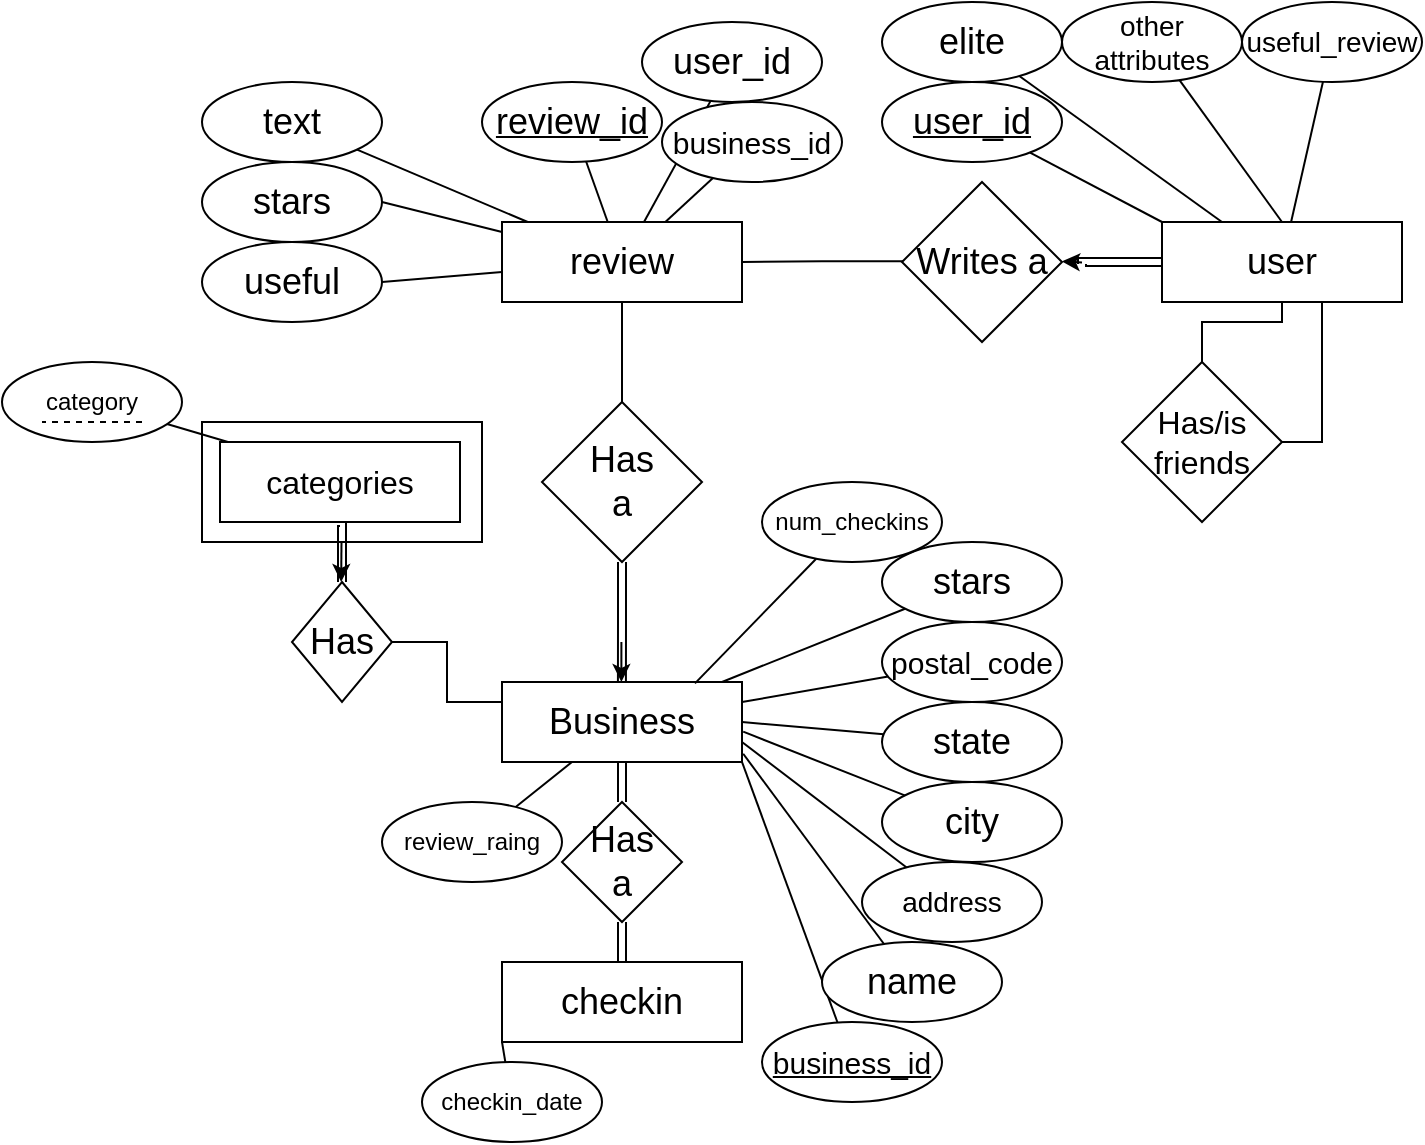 <mxfile version="24.6.4" type="github">
  <diagram name="Page-1" id="XGp-nELTrrfrIVu4wkue">
    <mxGraphModel dx="2895" dy="628" grid="1" gridSize="10" guides="1" tooltips="1" connect="1" arrows="1" fold="1" page="1" pageScale="1" pageWidth="850" pageHeight="1100" math="0" shadow="0">
      <root>
        <mxCell id="0" />
        <mxCell id="1" parent="0" />
        <mxCell id="s7CKVU12fJIXtigg7PJj-2" value="&lt;font style=&quot;font-size: 18px;&quot;&gt;user&lt;/font&gt;" style="rounded=0;whiteSpace=wrap;html=1;" parent="1" vertex="1">
          <mxGeometry x="-710" y="330" width="120" height="40" as="geometry" />
        </mxCell>
        <mxCell id="s7CKVU12fJIXtigg7PJj-3" value="&lt;u&gt;&lt;font style=&quot;font-size: 18px;&quot;&gt;user_id&lt;/font&gt;&lt;/u&gt;" style="ellipse;whiteSpace=wrap;html=1;" parent="1" vertex="1">
          <mxGeometry x="-850" y="260" width="90" height="40" as="geometry" />
        </mxCell>
        <mxCell id="s7CKVU12fJIXtigg7PJj-4" value="" style="endArrow=none;html=1;rounded=0;exitX=0;exitY=0;exitDx=0;exitDy=0;" parent="1" source="s7CKVU12fJIXtigg7PJj-2" target="s7CKVU12fJIXtigg7PJj-3" edge="1">
          <mxGeometry width="50" height="50" relative="1" as="geometry">
            <mxPoint x="-110" y="500" as="sourcePoint" />
            <mxPoint x="-60" y="450" as="targetPoint" />
          </mxGeometry>
        </mxCell>
        <mxCell id="s7CKVU12fJIXtigg7PJj-5" value="&lt;font style=&quot;font-size: 18px;&quot;&gt;elite&lt;/font&gt;" style="ellipse;whiteSpace=wrap;html=1;" parent="1" vertex="1">
          <mxGeometry x="-850" y="220" width="90" height="40" as="geometry" />
        </mxCell>
        <mxCell id="s7CKVU12fJIXtigg7PJj-6" value="" style="endArrow=none;html=1;rounded=0;exitX=0.25;exitY=0;exitDx=0;exitDy=0;" parent="1" source="s7CKVU12fJIXtigg7PJj-2" target="s7CKVU12fJIXtigg7PJj-5" edge="1">
          <mxGeometry width="50" height="50" relative="1" as="geometry">
            <mxPoint x="-770" y="500" as="sourcePoint" />
            <mxPoint x="-720" y="450" as="targetPoint" />
          </mxGeometry>
        </mxCell>
        <mxCell id="s7CKVU12fJIXtigg7PJj-7" value="&lt;font style=&quot;font-size: 14px;&quot;&gt;other attributes&lt;br&gt;&lt;/font&gt;" style="ellipse;whiteSpace=wrap;html=1;" parent="1" vertex="1">
          <mxGeometry x="-760" y="220" width="90" height="40" as="geometry" />
        </mxCell>
        <mxCell id="s7CKVU12fJIXtigg7PJj-8" value="" style="endArrow=none;html=1;rounded=0;exitX=0.5;exitY=0;exitDx=0;exitDy=0;" parent="1" source="s7CKVU12fJIXtigg7PJj-2" target="s7CKVU12fJIXtigg7PJj-7" edge="1">
          <mxGeometry width="50" height="50" relative="1" as="geometry">
            <mxPoint x="-770" y="500" as="sourcePoint" />
            <mxPoint x="-720" y="450" as="targetPoint" />
          </mxGeometry>
        </mxCell>
        <mxCell id="s7CKVU12fJIXtigg7PJj-14" style="edgeStyle=orthogonalEdgeStyle;rounded=0;orthogonalLoop=1;jettySize=auto;html=1;endArrow=none;endFill=0;" parent="1" source="s7CKVU12fJIXtigg7PJj-10" target="s7CKVU12fJIXtigg7PJj-2" edge="1">
          <mxGeometry relative="1" as="geometry">
            <mxPoint x="-630" y="390" as="targetPoint" />
            <Array as="points">
              <mxPoint x="-630" y="440" />
            </Array>
          </mxGeometry>
        </mxCell>
        <mxCell id="s7CKVU12fJIXtigg7PJj-10" value="&lt;font style=&quot;font-size: 16px;&quot;&gt;Has/is friends&lt;/font&gt;" style="rhombus;whiteSpace=wrap;html=1;" parent="1" vertex="1">
          <mxGeometry x="-730" y="400" width="80" height="80" as="geometry" />
        </mxCell>
        <mxCell id="s7CKVU12fJIXtigg7PJj-11" value="&lt;font style=&quot;font-size: 14px;&quot;&gt;useful_review&lt;br&gt;&lt;/font&gt;" style="ellipse;whiteSpace=wrap;html=1;" parent="1" vertex="1">
          <mxGeometry x="-670" y="220" width="90" height="40" as="geometry" />
        </mxCell>
        <mxCell id="s7CKVU12fJIXtigg7PJj-12" value="" style="endArrow=none;html=1;rounded=0;" parent="1" source="s7CKVU12fJIXtigg7PJj-2" target="s7CKVU12fJIXtigg7PJj-11" edge="1">
          <mxGeometry width="50" height="50" relative="1" as="geometry">
            <mxPoint x="-560" y="330" as="sourcePoint" />
            <mxPoint x="-630" y="450" as="targetPoint" />
          </mxGeometry>
        </mxCell>
        <mxCell id="s7CKVU12fJIXtigg7PJj-13" style="edgeStyle=orthogonalEdgeStyle;rounded=0;orthogonalLoop=1;jettySize=auto;html=1;exitX=0.5;exitY=0;exitDx=0;exitDy=0;endArrow=none;endFill=0;" parent="1" source="s7CKVU12fJIXtigg7PJj-10" target="s7CKVU12fJIXtigg7PJj-2" edge="1">
          <mxGeometry relative="1" as="geometry">
            <mxPoint x="-680" y="380" as="targetPoint" />
          </mxGeometry>
        </mxCell>
        <mxCell id="Xr0E54ZzPaXTqIcq0mG2-47" style="edgeStyle=orthogonalEdgeStyle;rounded=0;orthogonalLoop=1;jettySize=auto;html=1;exitX=0.5;exitY=1;exitDx=0;exitDy=0;entryX=0.5;entryY=0;entryDx=0;entryDy=0;endArrow=none;endFill=0;" parent="1" source="Xr0E54ZzPaXTqIcq0mG2-3" target="Xr0E54ZzPaXTqIcq0mG2-40" edge="1">
          <mxGeometry relative="1" as="geometry" />
        </mxCell>
        <mxCell id="Xr0E54ZzPaXTqIcq0mG2-3" value="&lt;font style=&quot;font-size: 18px;&quot;&gt;review&lt;/font&gt;" style="rounded=0;whiteSpace=wrap;html=1;" parent="1" vertex="1">
          <mxGeometry x="-1040" y="330" width="120" height="40" as="geometry" />
        </mxCell>
        <mxCell id="Xr0E54ZzPaXTqIcq0mG2-18" style="edgeStyle=orthogonalEdgeStyle;rounded=0;orthogonalLoop=1;jettySize=auto;html=1;entryX=1;entryY=0.5;entryDx=0;entryDy=0;endArrow=none;endFill=0;exitX=0.07;exitY=0.495;exitDx=0;exitDy=0;exitPerimeter=0;" parent="1" source="Xr0E54ZzPaXTqIcq0mG2-4" target="Xr0E54ZzPaXTqIcq0mG2-3" edge="1">
          <mxGeometry relative="1" as="geometry">
            <mxPoint x="-870" y="350" as="sourcePoint" />
          </mxGeometry>
        </mxCell>
        <mxCell id="Xr0E54ZzPaXTqIcq0mG2-4" value="&lt;div&gt;&lt;font style=&quot;font-size: 18px;&quot;&gt;Writes a&lt;br&gt;&lt;/font&gt;&lt;/div&gt;" style="rhombus;whiteSpace=wrap;html=1;" parent="1" vertex="1">
          <mxGeometry x="-840" y="310" width="80" height="80" as="geometry" />
        </mxCell>
        <mxCell id="Xr0E54ZzPaXTqIcq0mG2-5" value="&lt;u&gt;&lt;font style=&quot;font-size: 18px;&quot;&gt;review_id&lt;/font&gt;&lt;/u&gt;" style="ellipse;whiteSpace=wrap;html=1;" parent="1" vertex="1">
          <mxGeometry x="-1050" y="260" width="90" height="40" as="geometry" />
        </mxCell>
        <mxCell id="Xr0E54ZzPaXTqIcq0mG2-6" value="" style="endArrow=none;html=1;rounded=0;" parent="1" source="Xr0E54ZzPaXTqIcq0mG2-3" target="Xr0E54ZzPaXTqIcq0mG2-5" edge="1">
          <mxGeometry width="50" height="50" relative="1" as="geometry">
            <mxPoint x="-800" y="500" as="sourcePoint" />
            <mxPoint x="-750" y="450" as="targetPoint" />
          </mxGeometry>
        </mxCell>
        <mxCell id="Xr0E54ZzPaXTqIcq0mG2-7" value="&lt;font style=&quot;font-size: 18px;&quot;&gt;user_id&lt;/font&gt;" style="ellipse;whiteSpace=wrap;html=1;" parent="1" vertex="1">
          <mxGeometry x="-970" y="230" width="90" height="40" as="geometry" />
        </mxCell>
        <mxCell id="Xr0E54ZzPaXTqIcq0mG2-8" value="" style="endArrow=none;html=1;rounded=0;" parent="1" source="Xr0E54ZzPaXTqIcq0mG2-3" target="Xr0E54ZzPaXTqIcq0mG2-7" edge="1">
          <mxGeometry width="50" height="50" relative="1" as="geometry">
            <mxPoint x="-800" y="500" as="sourcePoint" />
            <mxPoint x="-750" y="450" as="targetPoint" />
          </mxGeometry>
        </mxCell>
        <mxCell id="Xr0E54ZzPaXTqIcq0mG2-9" value="&lt;font size=&quot;1&quot;&gt;&lt;span style=&quot;font-size: 15px;&quot;&gt;business_id&lt;/span&gt;&lt;/font&gt;" style="ellipse;whiteSpace=wrap;html=1;" parent="1" vertex="1">
          <mxGeometry x="-960" y="270" width="90" height="40" as="geometry" />
        </mxCell>
        <mxCell id="Xr0E54ZzPaXTqIcq0mG2-10" value="" style="endArrow=none;html=1;rounded=0;" parent="1" source="Xr0E54ZzPaXTqIcq0mG2-3" target="Xr0E54ZzPaXTqIcq0mG2-9" edge="1">
          <mxGeometry width="50" height="50" relative="1" as="geometry">
            <mxPoint x="-800" y="500" as="sourcePoint" />
            <mxPoint x="-750" y="450" as="targetPoint" />
          </mxGeometry>
        </mxCell>
        <mxCell id="Xr0E54ZzPaXTqIcq0mG2-11" value="&lt;font style=&quot;font-size: 18px;&quot;&gt;text&lt;/font&gt;" style="ellipse;whiteSpace=wrap;html=1;" parent="1" vertex="1">
          <mxGeometry x="-1190" y="260" width="90" height="40" as="geometry" />
        </mxCell>
        <mxCell id="Xr0E54ZzPaXTqIcq0mG2-12" value="" style="endArrow=none;html=1;rounded=0;" parent="1" source="Xr0E54ZzPaXTqIcq0mG2-11" target="Xr0E54ZzPaXTqIcq0mG2-3" edge="1">
          <mxGeometry width="50" height="50" relative="1" as="geometry">
            <mxPoint x="-850" y="500" as="sourcePoint" />
            <mxPoint x="-980" y="390" as="targetPoint" />
          </mxGeometry>
        </mxCell>
        <mxCell id="Xr0E54ZzPaXTqIcq0mG2-16" style="edgeStyle=orthogonalEdgeStyle;rounded=0;orthogonalLoop=1;jettySize=auto;html=1;exitX=0;exitY=0.5;exitDx=0;exitDy=0;shape=link;" parent="1" source="s7CKVU12fJIXtigg7PJj-2" edge="1">
          <mxGeometry relative="1" as="geometry">
            <mxPoint x="-750" y="351" as="targetPoint" />
            <Array as="points">
              <mxPoint x="-750" y="350" />
            </Array>
          </mxGeometry>
        </mxCell>
        <mxCell id="Xr0E54ZzPaXTqIcq0mG2-17" style="edgeStyle=orthogonalEdgeStyle;rounded=0;orthogonalLoop=1;jettySize=auto;html=1;endArrow=classic;endFill=1;exitX=1.098;exitY=0.502;exitDx=0;exitDy=0;exitPerimeter=0;" parent="1" source="Xr0E54ZzPaXTqIcq0mG2-4" edge="1">
          <mxGeometry relative="1" as="geometry">
            <mxPoint x="-760" y="349.71" as="targetPoint" />
            <mxPoint x="-700" y="349.71" as="sourcePoint" />
            <Array as="points">
              <mxPoint x="-750" y="350" />
            </Array>
          </mxGeometry>
        </mxCell>
        <mxCell id="Xr0E54ZzPaXTqIcq0mG2-19" value="&lt;font style=&quot;font-size: 18px;&quot;&gt;stars&lt;/font&gt;" style="ellipse;whiteSpace=wrap;html=1;" parent="1" vertex="1">
          <mxGeometry x="-1190" y="300" width="90" height="40" as="geometry" />
        </mxCell>
        <mxCell id="Xr0E54ZzPaXTqIcq0mG2-21" value="" style="endArrow=none;html=1;rounded=0;entryX=1;entryY=0.5;entryDx=0;entryDy=0;" parent="1" source="Xr0E54ZzPaXTqIcq0mG2-3" target="Xr0E54ZzPaXTqIcq0mG2-19" edge="1">
          <mxGeometry width="50" height="50" relative="1" as="geometry">
            <mxPoint x="-970" y="410" as="sourcePoint" />
            <mxPoint x="-920" y="360" as="targetPoint" />
          </mxGeometry>
        </mxCell>
        <mxCell id="Xr0E54ZzPaXTqIcq0mG2-22" value="&lt;font style=&quot;font-size: 18px;&quot;&gt;useful&lt;/font&gt;" style="ellipse;whiteSpace=wrap;html=1;" parent="1" vertex="1">
          <mxGeometry x="-1190" y="340" width="90" height="40" as="geometry" />
        </mxCell>
        <mxCell id="Xr0E54ZzPaXTqIcq0mG2-23" value="" style="endArrow=none;html=1;rounded=0;entryX=1;entryY=0.5;entryDx=0;entryDy=0;" parent="1" source="Xr0E54ZzPaXTqIcq0mG2-3" target="Xr0E54ZzPaXTqIcq0mG2-22" edge="1">
          <mxGeometry width="50" height="50" relative="1" as="geometry">
            <mxPoint x="-1023" y="340" as="sourcePoint" />
            <mxPoint x="-1050" y="330" as="targetPoint" />
          </mxGeometry>
        </mxCell>
        <mxCell id="Xr0E54ZzPaXTqIcq0mG2-24" style="edgeStyle=orthogonalEdgeStyle;rounded=0;orthogonalLoop=1;jettySize=auto;html=1;exitX=0.5;exitY=1;exitDx=0;exitDy=0;shape=link;" parent="1" source="Xr0E54ZzPaXTqIcq0mG2-26" target="Xr0E54ZzPaXTqIcq0mG2-37" edge="1">
          <mxGeometry relative="1" as="geometry" />
        </mxCell>
        <mxCell id="Xr0E54ZzPaXTqIcq0mG2-26" value="&lt;font style=&quot;font-size: 18px;&quot;&gt;Business&lt;/font&gt;" style="rounded=0;whiteSpace=wrap;html=1;" parent="1" vertex="1">
          <mxGeometry x="-1040" y="560" width="120" height="40" as="geometry" />
        </mxCell>
        <mxCell id="Xr0E54ZzPaXTqIcq0mG2-27" value="&lt;font size=&quot;1&quot;&gt;&lt;u style=&quot;font-size: 15px;&quot;&gt;business_id&lt;/u&gt;&lt;/font&gt;" style="ellipse;whiteSpace=wrap;html=1;" parent="1" vertex="1">
          <mxGeometry x="-910" y="730" width="90" height="40" as="geometry" />
        </mxCell>
        <mxCell id="Xr0E54ZzPaXTqIcq0mG2-28" value="" style="endArrow=none;html=1;rounded=0;exitX=1;exitY=1;exitDx=0;exitDy=0;" parent="1" source="Xr0E54ZzPaXTqIcq0mG2-26" target="Xr0E54ZzPaXTqIcq0mG2-27" edge="1">
          <mxGeometry width="50" height="50" relative="1" as="geometry">
            <mxPoint x="-830" y="610" as="sourcePoint" />
            <mxPoint x="-780" y="560" as="targetPoint" />
          </mxGeometry>
        </mxCell>
        <mxCell id="Xr0E54ZzPaXTqIcq0mG2-29" value="&lt;font style=&quot;font-size: 18px;&quot;&gt;name&lt;/font&gt;" style="ellipse;whiteSpace=wrap;html=1;" parent="1" vertex="1">
          <mxGeometry x="-880" y="690" width="90" height="40" as="geometry" />
        </mxCell>
        <mxCell id="Xr0E54ZzPaXTqIcq0mG2-30" value="" style="endArrow=none;html=1;rounded=0;entryX=1.005;entryY=0.897;entryDx=0;entryDy=0;entryPerimeter=0;" parent="1" source="Xr0E54ZzPaXTqIcq0mG2-29" target="Xr0E54ZzPaXTqIcq0mG2-26" edge="1">
          <mxGeometry width="50" height="50" relative="1" as="geometry">
            <mxPoint x="-830" y="610" as="sourcePoint" />
            <mxPoint x="-780" y="560" as="targetPoint" />
          </mxGeometry>
        </mxCell>
        <mxCell id="Xr0E54ZzPaXTqIcq0mG2-31" value="&lt;font style=&quot;font-size: 14px;&quot;&gt;address&lt;br&gt;&lt;/font&gt;" style="ellipse;whiteSpace=wrap;html=1;" parent="1" vertex="1">
          <mxGeometry x="-860" y="650" width="90" height="40" as="geometry" />
        </mxCell>
        <mxCell id="Xr0E54ZzPaXTqIcq0mG2-32" value="" style="endArrow=none;html=1;rounded=0;exitX=1;exitY=0.75;exitDx=0;exitDy=0;" parent="1" source="Xr0E54ZzPaXTqIcq0mG2-26" target="Xr0E54ZzPaXTqIcq0mG2-31" edge="1">
          <mxGeometry width="50" height="50" relative="1" as="geometry">
            <mxPoint x="-830" y="610" as="sourcePoint" />
            <mxPoint x="-780" y="560" as="targetPoint" />
          </mxGeometry>
        </mxCell>
        <mxCell id="Xr0E54ZzPaXTqIcq0mG2-33" value="&lt;font style=&quot;font-size: 18px;&quot;&gt;city&lt;/font&gt;" style="ellipse;whiteSpace=wrap;html=1;" parent="1" vertex="1">
          <mxGeometry x="-850" y="610" width="90" height="40" as="geometry" />
        </mxCell>
        <mxCell id="Xr0E54ZzPaXTqIcq0mG2-34" value="" style="endArrow=none;html=1;rounded=0;exitX=1.005;exitY=0.621;exitDx=0;exitDy=0;exitPerimeter=0;" parent="1" source="Xr0E54ZzPaXTqIcq0mG2-26" target="Xr0E54ZzPaXTqIcq0mG2-33" edge="1">
          <mxGeometry width="50" height="50" relative="1" as="geometry">
            <mxPoint x="-830" y="610" as="sourcePoint" />
            <mxPoint x="-780" y="560" as="targetPoint" />
          </mxGeometry>
        </mxCell>
        <mxCell id="Xr0E54ZzPaXTqIcq0mG2-35" style="edgeStyle=orthogonalEdgeStyle;rounded=0;orthogonalLoop=1;jettySize=auto;html=1;exitX=0.5;exitY=0;exitDx=0;exitDy=0;shape=link;" parent="1" source="Xr0E54ZzPaXTqIcq0mG2-36" target="Xr0E54ZzPaXTqIcq0mG2-37" edge="1">
          <mxGeometry relative="1" as="geometry" />
        </mxCell>
        <mxCell id="Xr0E54ZzPaXTqIcq0mG2-36" value="&lt;font style=&quot;font-size: 18px;&quot;&gt;checkin&lt;/font&gt;" style="rounded=0;whiteSpace=wrap;html=1;" parent="1" vertex="1">
          <mxGeometry x="-1040" y="700" width="120" height="40" as="geometry" />
        </mxCell>
        <mxCell id="Xr0E54ZzPaXTqIcq0mG2-37" value="&lt;div&gt;&lt;font style=&quot;font-size: 18px;&quot;&gt;Has&lt;/font&gt;&lt;/div&gt;&lt;div&gt;&lt;font style=&quot;font-size: 18px;&quot;&gt;a&lt;br&gt;&lt;/font&gt;&lt;/div&gt;" style="rhombus;whiteSpace=wrap;html=1;" parent="1" vertex="1">
          <mxGeometry x="-1010" y="620" width="60" height="60" as="geometry" />
        </mxCell>
        <mxCell id="Xr0E54ZzPaXTqIcq0mG2-46" style="edgeStyle=orthogonalEdgeStyle;rounded=0;orthogonalLoop=1;jettySize=auto;html=1;exitX=0.5;exitY=1;exitDx=0;exitDy=0;shape=link;" parent="1" source="Xr0E54ZzPaXTqIcq0mG2-40" edge="1">
          <mxGeometry relative="1" as="geometry">
            <mxPoint x="-980.034" y="560" as="targetPoint" />
          </mxGeometry>
        </mxCell>
        <mxCell id="Xr0E54ZzPaXTqIcq0mG2-40" value="&lt;div&gt;&lt;font style=&quot;font-size: 18px;&quot;&gt;Has&lt;/font&gt;&lt;/div&gt;&lt;div&gt;&lt;font style=&quot;font-size: 18px;&quot;&gt;a&lt;br&gt;&lt;/font&gt;&lt;/div&gt;" style="rhombus;whiteSpace=wrap;html=1;" parent="1" vertex="1">
          <mxGeometry x="-1020" y="420" width="80" height="80" as="geometry" />
        </mxCell>
        <mxCell id="Xr0E54ZzPaXTqIcq0mG2-41" value="checkin_date" style="ellipse;whiteSpace=wrap;html=1;" parent="1" vertex="1">
          <mxGeometry x="-1080" y="750" width="90" height="40" as="geometry" />
        </mxCell>
        <mxCell id="Xr0E54ZzPaXTqIcq0mG2-42" value="" style="endArrow=none;html=1;rounded=0;entryX=0;entryY=1;entryDx=0;entryDy=0;" parent="1" source="Xr0E54ZzPaXTqIcq0mG2-41" target="Xr0E54ZzPaXTqIcq0mG2-36" edge="1">
          <mxGeometry width="50" height="50" relative="1" as="geometry">
            <mxPoint x="-1130" y="610" as="sourcePoint" />
            <mxPoint x="-1080" y="560" as="targetPoint" />
          </mxGeometry>
        </mxCell>
        <mxCell id="Xr0E54ZzPaXTqIcq0mG2-44" style="edgeStyle=orthogonalEdgeStyle;rounded=0;orthogonalLoop=1;jettySize=auto;html=1;endArrow=classic;endFill=1;" parent="1" edge="1">
          <mxGeometry relative="1" as="geometry">
            <mxPoint x="-980.31" y="560" as="targetPoint" />
            <mxPoint x="-980.31" y="550" as="sourcePoint" />
            <Array as="points">
              <mxPoint x="-980.25" y="540" />
              <mxPoint x="-980.25" y="540" />
            </Array>
          </mxGeometry>
        </mxCell>
        <mxCell id="Xr0E54ZzPaXTqIcq0mG2-48" value="&lt;font style=&quot;font-size: 18px;&quot;&gt;state&lt;/font&gt;" style="ellipse;whiteSpace=wrap;html=1;" parent="1" vertex="1">
          <mxGeometry x="-850" y="570" width="90" height="40" as="geometry" />
        </mxCell>
        <mxCell id="Xr0E54ZzPaXTqIcq0mG2-49" value="" style="endArrow=none;html=1;rounded=0;exitX=1;exitY=0.5;exitDx=0;exitDy=0;" parent="1" source="Xr0E54ZzPaXTqIcq0mG2-26" target="Xr0E54ZzPaXTqIcq0mG2-48" edge="1">
          <mxGeometry width="50" height="50" relative="1" as="geometry">
            <mxPoint x="-920" y="560" as="sourcePoint" />
            <mxPoint x="-780" y="520" as="targetPoint" />
          </mxGeometry>
        </mxCell>
        <mxCell id="Xr0E54ZzPaXTqIcq0mG2-50" value="&lt;font style=&quot;font-size: 15px;&quot;&gt;postal_code&lt;/font&gt;" style="ellipse;whiteSpace=wrap;html=1;" parent="1" vertex="1">
          <mxGeometry x="-850" y="530" width="90" height="40" as="geometry" />
        </mxCell>
        <mxCell id="Xr0E54ZzPaXTqIcq0mG2-51" value="" style="endArrow=none;html=1;rounded=0;exitX=1;exitY=0.25;exitDx=0;exitDy=0;" parent="1" source="Xr0E54ZzPaXTqIcq0mG2-26" target="Xr0E54ZzPaXTqIcq0mG2-50" edge="1">
          <mxGeometry width="50" height="50" relative="1" as="geometry">
            <mxPoint x="-920" y="540" as="sourcePoint" />
            <mxPoint x="-780" y="480" as="targetPoint" />
          </mxGeometry>
        </mxCell>
        <mxCell id="Xr0E54ZzPaXTqIcq0mG2-52" value="&lt;font style=&quot;font-size: 18px;&quot;&gt;stars&lt;/font&gt;" style="ellipse;whiteSpace=wrap;html=1;" parent="1" vertex="1">
          <mxGeometry x="-850" y="490" width="90" height="40" as="geometry" />
        </mxCell>
        <mxCell id="Xr0E54ZzPaXTqIcq0mG2-53" value="" style="endArrow=none;html=1;rounded=0;" parent="1" source="Xr0E54ZzPaXTqIcq0mG2-26" target="Xr0E54ZzPaXTqIcq0mG2-52" edge="1">
          <mxGeometry width="50" height="50" relative="1" as="geometry">
            <mxPoint x="-920" y="500" as="sourcePoint" />
            <mxPoint x="-780" y="440" as="targetPoint" />
          </mxGeometry>
        </mxCell>
        <mxCell id="Xr0E54ZzPaXTqIcq0mG2-54" value="num_checkins" style="ellipse;whiteSpace=wrap;html=1;" parent="1" vertex="1">
          <mxGeometry x="-910" y="460" width="90" height="40" as="geometry" />
        </mxCell>
        <mxCell id="Xr0E54ZzPaXTqIcq0mG2-55" value="" style="endArrow=none;html=1;rounded=0;exitX=0.804;exitY=0.017;exitDx=0;exitDy=0;exitPerimeter=0;" parent="1" source="Xr0E54ZzPaXTqIcq0mG2-26" target="Xr0E54ZzPaXTqIcq0mG2-54" edge="1">
          <mxGeometry width="50" height="50" relative="1" as="geometry">
            <mxPoint x="-920" y="570" as="sourcePoint" />
            <mxPoint x="-828" y="533" as="targetPoint" />
          </mxGeometry>
        </mxCell>
        <mxCell id="Xr0E54ZzPaXTqIcq0mG2-56" value="review_raing" style="ellipse;whiteSpace=wrap;html=1;" parent="1" vertex="1">
          <mxGeometry x="-1100" y="620" width="90" height="40" as="geometry" />
        </mxCell>
        <mxCell id="Xr0E54ZzPaXTqIcq0mG2-57" value="" style="endArrow=none;html=1;rounded=0;" parent="1" source="Xr0E54ZzPaXTqIcq0mG2-26" target="Xr0E54ZzPaXTqIcq0mG2-56" edge="1">
          <mxGeometry width="50" height="50" relative="1" as="geometry">
            <mxPoint x="-1164" y="730" as="sourcePoint" />
            <mxPoint x="-1048" y="702" as="targetPoint" />
          </mxGeometry>
        </mxCell>
        <mxCell id="Xr0E54ZzPaXTqIcq0mG2-78" style="edgeStyle=orthogonalEdgeStyle;rounded=0;orthogonalLoop=1;jettySize=auto;html=1;exitX=0.5;exitY=1;exitDx=0;exitDy=0;entryX=0.5;entryY=0;entryDx=0;entryDy=0;shape=link;" parent="1" source="Xr0E54ZzPaXTqIcq0mG2-69" target="Xr0E54ZzPaXTqIcq0mG2-71" edge="1">
          <mxGeometry relative="1" as="geometry" />
        </mxCell>
        <mxCell id="Xr0E54ZzPaXTqIcq0mG2-69" value="&lt;font style=&quot;font-size: 16px;&quot;&gt;categories&lt;/font&gt;" style="rounded=0;whiteSpace=wrap;html=1;" parent="1" vertex="1">
          <mxGeometry x="-1181" y="440" width="120" height="40" as="geometry" />
        </mxCell>
        <mxCell id="Xr0E54ZzPaXTqIcq0mG2-73" style="edgeStyle=orthogonalEdgeStyle;rounded=0;orthogonalLoop=1;jettySize=auto;html=1;entryX=0;entryY=0.25;entryDx=0;entryDy=0;endArrow=none;endFill=0;" parent="1" source="Xr0E54ZzPaXTqIcq0mG2-71" target="Xr0E54ZzPaXTqIcq0mG2-26" edge="1">
          <mxGeometry relative="1" as="geometry" />
        </mxCell>
        <mxCell id="Xr0E54ZzPaXTqIcq0mG2-71" value="&lt;div&gt;&lt;font style=&quot;font-size: 18px;&quot;&gt;Has&lt;/font&gt;&lt;/div&gt;" style="rhombus;whiteSpace=wrap;html=1;" parent="1" vertex="1">
          <mxGeometry x="-1145" y="510" width="50" height="60" as="geometry" />
        </mxCell>
        <mxCell id="Xr0E54ZzPaXTqIcq0mG2-79" value="" style="endArrow=classic;html=1;rounded=0;" parent="1" edge="1">
          <mxGeometry width="50" height="50" relative="1" as="geometry">
            <mxPoint x="-1120.25" y="490" as="sourcePoint" />
            <mxPoint x="-1120.42" y="510" as="targetPoint" />
          </mxGeometry>
        </mxCell>
        <mxCell id="ypRIizv_7h_KY6giBTn6-1" value="category" style="ellipse;whiteSpace=wrap;html=1;" vertex="1" parent="1">
          <mxGeometry x="-1290" y="400" width="90" height="40" as="geometry" />
        </mxCell>
        <mxCell id="ypRIizv_7h_KY6giBTn6-2" value="" style="endArrow=none;html=1;rounded=0;" edge="1" parent="1" source="ypRIizv_7h_KY6giBTn6-1">
          <mxGeometry width="50" height="50" relative="1" as="geometry">
            <mxPoint x="-1000" y="610" as="sourcePoint" />
            <mxPoint x="-1177" y="440" as="targetPoint" />
          </mxGeometry>
        </mxCell>
        <mxCell id="ypRIizv_7h_KY6giBTn6-4" value="" style="endArrow=none;dashed=1;html=1;rounded=0;" edge="1" parent="1">
          <mxGeometry width="50" height="50" relative="1" as="geometry">
            <mxPoint x="-1220" y="430" as="sourcePoint" />
            <mxPoint x="-1270" y="430" as="targetPoint" />
          </mxGeometry>
        </mxCell>
        <mxCell id="ypRIizv_7h_KY6giBTn6-5" value="" style="rounded=0;whiteSpace=wrap;html=1;fillColor=none;" vertex="1" parent="1">
          <mxGeometry x="-1190" y="430" width="140" height="60" as="geometry" />
        </mxCell>
      </root>
    </mxGraphModel>
  </diagram>
</mxfile>
